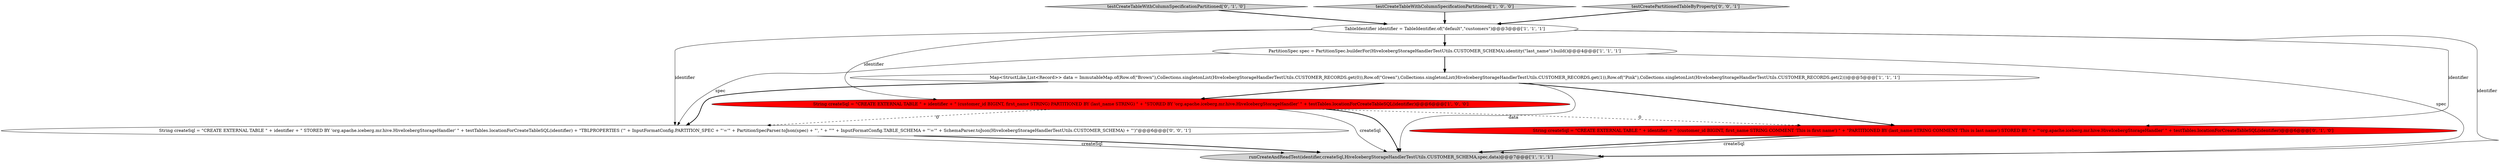 digraph {
2 [style = filled, label = "Map<StructLike,List<Record>> data = ImmutableMap.of(Row.of(\"Brown\"),Collections.singletonList(HiveIcebergStorageHandlerTestUtils.CUSTOMER_RECORDS.get(0)),Row.of(\"Green\"),Collections.singletonList(HiveIcebergStorageHandlerTestUtils.CUSTOMER_RECORDS.get(1)),Row.of(\"Pink\"),Collections.singletonList(HiveIcebergStorageHandlerTestUtils.CUSTOMER_RECORDS.get(2)))@@@5@@@['1', '1', '1']", fillcolor = white, shape = ellipse image = "AAA0AAABBB1BBB"];
6 [style = filled, label = "testCreateTableWithColumnSpecificationPartitioned['0', '1', '0']", fillcolor = lightgray, shape = diamond image = "AAA0AAABBB2BBB"];
4 [style = filled, label = "runCreateAndReadTest(identifier,createSql,HiveIcebergStorageHandlerTestUtils.CUSTOMER_SCHEMA,spec,data)@@@7@@@['1', '1', '1']", fillcolor = lightgray, shape = ellipse image = "AAA0AAABBB1BBB"];
8 [style = filled, label = "String createSql = \"CREATE EXTERNAL TABLE \" + identifier + \" STORED BY 'org.apache.iceberg.mr.hive.HiveIcebergStorageHandler' \" + testTables.locationForCreateTableSQL(identifier) + \"TBLPROPERTIES ('\" + InputFormatConfig.PARTITION_SPEC + \"'='\" + PartitionSpecParser.toJson(spec) + \"', \" + \"'\" + InputFormatConfig.TABLE_SCHEMA + \"'='\" + SchemaParser.toJson(HiveIcebergStorageHandlerTestUtils.CUSTOMER_SCHEMA) + \"')\"@@@6@@@['0', '0', '1']", fillcolor = white, shape = ellipse image = "AAA0AAABBB3BBB"];
3 [style = filled, label = "String createSql = \"CREATE EXTERNAL TABLE \" + identifier + \" (customer_id BIGINT, first_name STRING) PARTITIONED BY (last_name STRING) \" + \"STORED BY 'org.apache.iceberg.mr.hive.HiveIcebergStorageHandler' \" + testTables.locationForCreateTableSQL(identifier)@@@6@@@['1', '0', '0']", fillcolor = red, shape = ellipse image = "AAA1AAABBB1BBB"];
0 [style = filled, label = "testCreateTableWithColumnSpecificationPartitioned['1', '0', '0']", fillcolor = lightgray, shape = diamond image = "AAA0AAABBB1BBB"];
7 [style = filled, label = "String createSql = \"CREATE EXTERNAL TABLE \" + identifier + \" (customer_id BIGINT, first_name STRING COMMENT 'This is first name') \" + \"PARTITIONED BY (last_name STRING COMMENT 'This is last name') STORED BY \" + \"'org.apache.iceberg.mr.hive.HiveIcebergStorageHandler' \" + testTables.locationForCreateTableSQL(identifier)@@@6@@@['0', '1', '0']", fillcolor = red, shape = ellipse image = "AAA1AAABBB2BBB"];
9 [style = filled, label = "testCreatePartitionedTableByProperty['0', '0', '1']", fillcolor = lightgray, shape = diamond image = "AAA0AAABBB3BBB"];
5 [style = filled, label = "PartitionSpec spec = PartitionSpec.builderFor(HiveIcebergStorageHandlerTestUtils.CUSTOMER_SCHEMA).identity(\"last_name\").build()@@@4@@@['1', '1', '1']", fillcolor = white, shape = ellipse image = "AAA0AAABBB1BBB"];
1 [style = filled, label = "TableIdentifier identifier = TableIdentifier.of(\"default\",\"customers\")@@@3@@@['1', '1', '1']", fillcolor = white, shape = ellipse image = "AAA0AAABBB1BBB"];
1->5 [style = bold, label=""];
5->8 [style = solid, label="spec"];
1->7 [style = solid, label="identifier"];
5->4 [style = solid, label="spec"];
3->7 [style = dashed, label="0"];
1->4 [style = solid, label="identifier"];
2->3 [style = bold, label=""];
1->3 [style = solid, label="identifier"];
8->4 [style = solid, label="createSql"];
7->4 [style = bold, label=""];
3->4 [style = bold, label=""];
1->8 [style = solid, label="identifier"];
6->1 [style = bold, label=""];
5->2 [style = bold, label=""];
2->4 [style = solid, label="data"];
0->1 [style = bold, label=""];
7->4 [style = solid, label="createSql"];
3->8 [style = dashed, label="0"];
2->7 [style = bold, label=""];
8->4 [style = bold, label=""];
9->1 [style = bold, label=""];
3->4 [style = solid, label="createSql"];
2->8 [style = bold, label=""];
}
